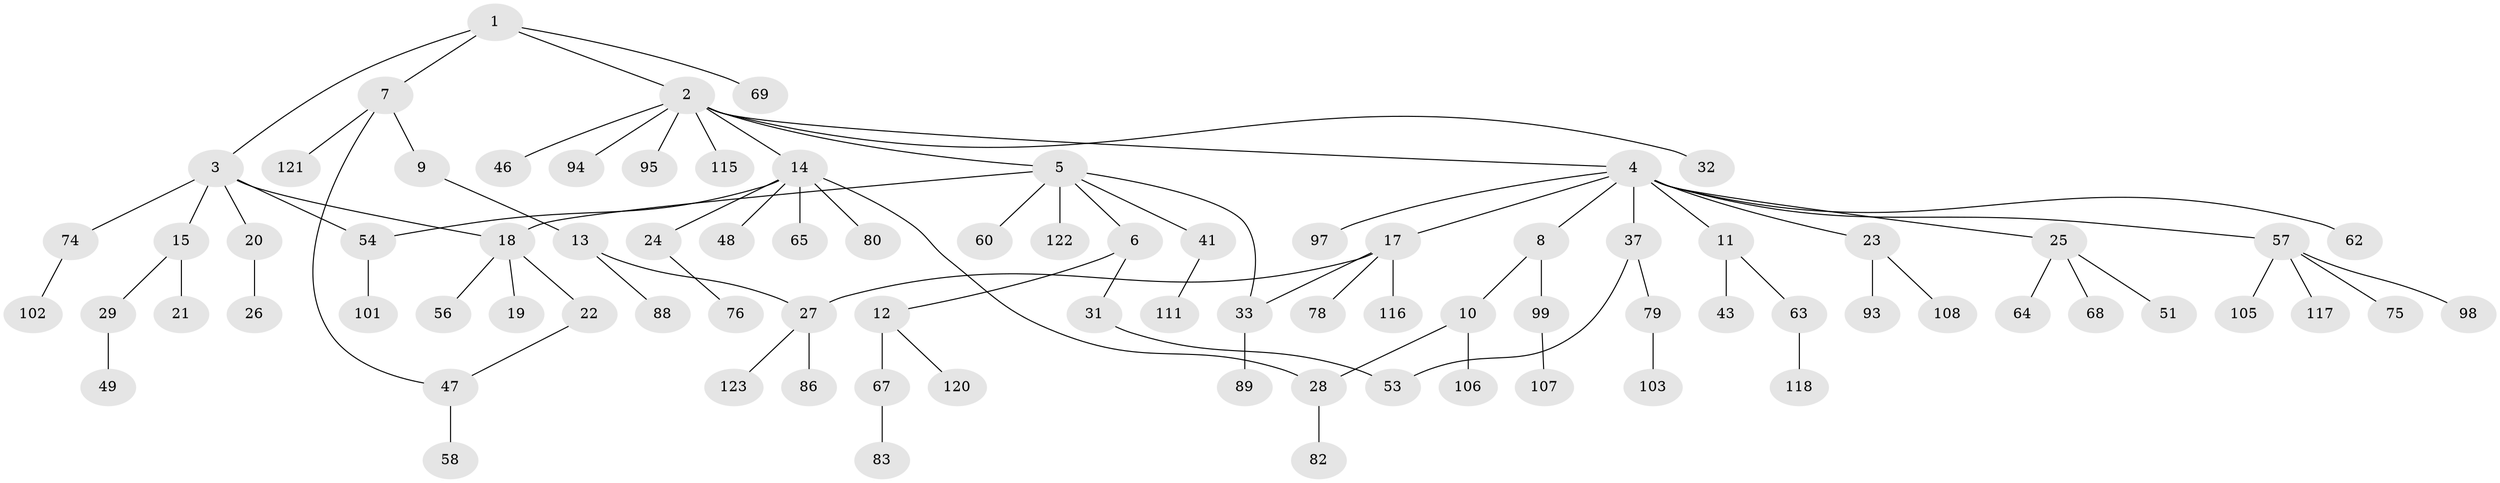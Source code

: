 // original degree distribution, {4: 0.06504065040650407, 8: 0.008130081300813009, 5: 0.008130081300813009, 10: 0.008130081300813009, 6: 0.016260162601626018, 3: 0.18699186991869918, 7: 0.008130081300813009, 1: 0.4634146341463415, 2: 0.23577235772357724}
// Generated by graph-tools (version 1.1) at 2025/41/03/06/25 10:41:25]
// undirected, 85 vertices, 91 edges
graph export_dot {
graph [start="1"]
  node [color=gray90,style=filled];
  1 [super="+50"];
  2 [super="+16"];
  3 [super="+40"];
  4 [super="+36"];
  5 [super="+59"];
  6 [super="+100"];
  7 [super="+87"];
  8 [super="+34"];
  9 [super="+119"];
  10 [super="+91"];
  11 [super="+30"];
  12;
  13 [super="+90"];
  14 [super="+35"];
  15 [super="+55"];
  17 [super="+39"];
  18 [super="+42"];
  19;
  20 [super="+45"];
  21;
  22;
  23;
  24 [super="+109"];
  25 [super="+38"];
  26 [super="+112"];
  27 [super="+70"];
  28 [super="+61"];
  29 [super="+44"];
  31;
  32;
  33;
  37;
  41 [super="+84"];
  43 [super="+96"];
  46;
  47 [super="+52"];
  48;
  49;
  51;
  53 [super="+66"];
  54 [super="+81"];
  56 [super="+77"];
  57 [super="+92"];
  58 [super="+71"];
  60 [super="+73"];
  62 [super="+72"];
  63;
  64;
  65;
  67;
  68;
  69;
  74;
  75;
  76;
  78 [super="+85"];
  79 [super="+113"];
  80;
  82;
  83;
  86;
  88;
  89;
  93;
  94;
  95;
  97;
  98 [super="+104"];
  99;
  101;
  102;
  103;
  105;
  106;
  107;
  108 [super="+110"];
  111 [super="+114"];
  115;
  116;
  117;
  118;
  120;
  121;
  122;
  123;
  1 -- 2;
  1 -- 3;
  1 -- 7;
  1 -- 69;
  2 -- 4;
  2 -- 5;
  2 -- 14;
  2 -- 46;
  2 -- 94;
  2 -- 115;
  2 -- 32;
  2 -- 95;
  3 -- 15;
  3 -- 18;
  3 -- 20;
  3 -- 74;
  3 -- 54;
  4 -- 8;
  4 -- 11;
  4 -- 17;
  4 -- 23;
  4 -- 25;
  4 -- 37;
  4 -- 57;
  4 -- 62;
  4 -- 97;
  5 -- 6;
  5 -- 41;
  5 -- 60;
  5 -- 122;
  5 -- 33;
  5 -- 18;
  6 -- 12;
  6 -- 31;
  7 -- 9;
  7 -- 47;
  7 -- 121;
  8 -- 10;
  8 -- 99;
  9 -- 13;
  10 -- 28;
  10 -- 106;
  11 -- 43;
  11 -- 63;
  12 -- 67;
  12 -- 120;
  13 -- 27;
  13 -- 88;
  14 -- 24;
  14 -- 48;
  14 -- 65;
  14 -- 28;
  14 -- 80;
  14 -- 54;
  15 -- 21;
  15 -- 29;
  17 -- 33;
  17 -- 27;
  17 -- 116;
  17 -- 78;
  18 -- 19;
  18 -- 22;
  18 -- 56;
  20 -- 26;
  22 -- 47;
  23 -- 93;
  23 -- 108;
  24 -- 76;
  25 -- 51;
  25 -- 64;
  25 -- 68;
  27 -- 123;
  27 -- 86;
  28 -- 82;
  29 -- 49;
  31 -- 53;
  33 -- 89;
  37 -- 79;
  37 -- 53;
  41 -- 111;
  47 -- 58;
  54 -- 101;
  57 -- 75;
  57 -- 105;
  57 -- 98;
  57 -- 117;
  63 -- 118;
  67 -- 83;
  74 -- 102;
  79 -- 103;
  99 -- 107;
}
